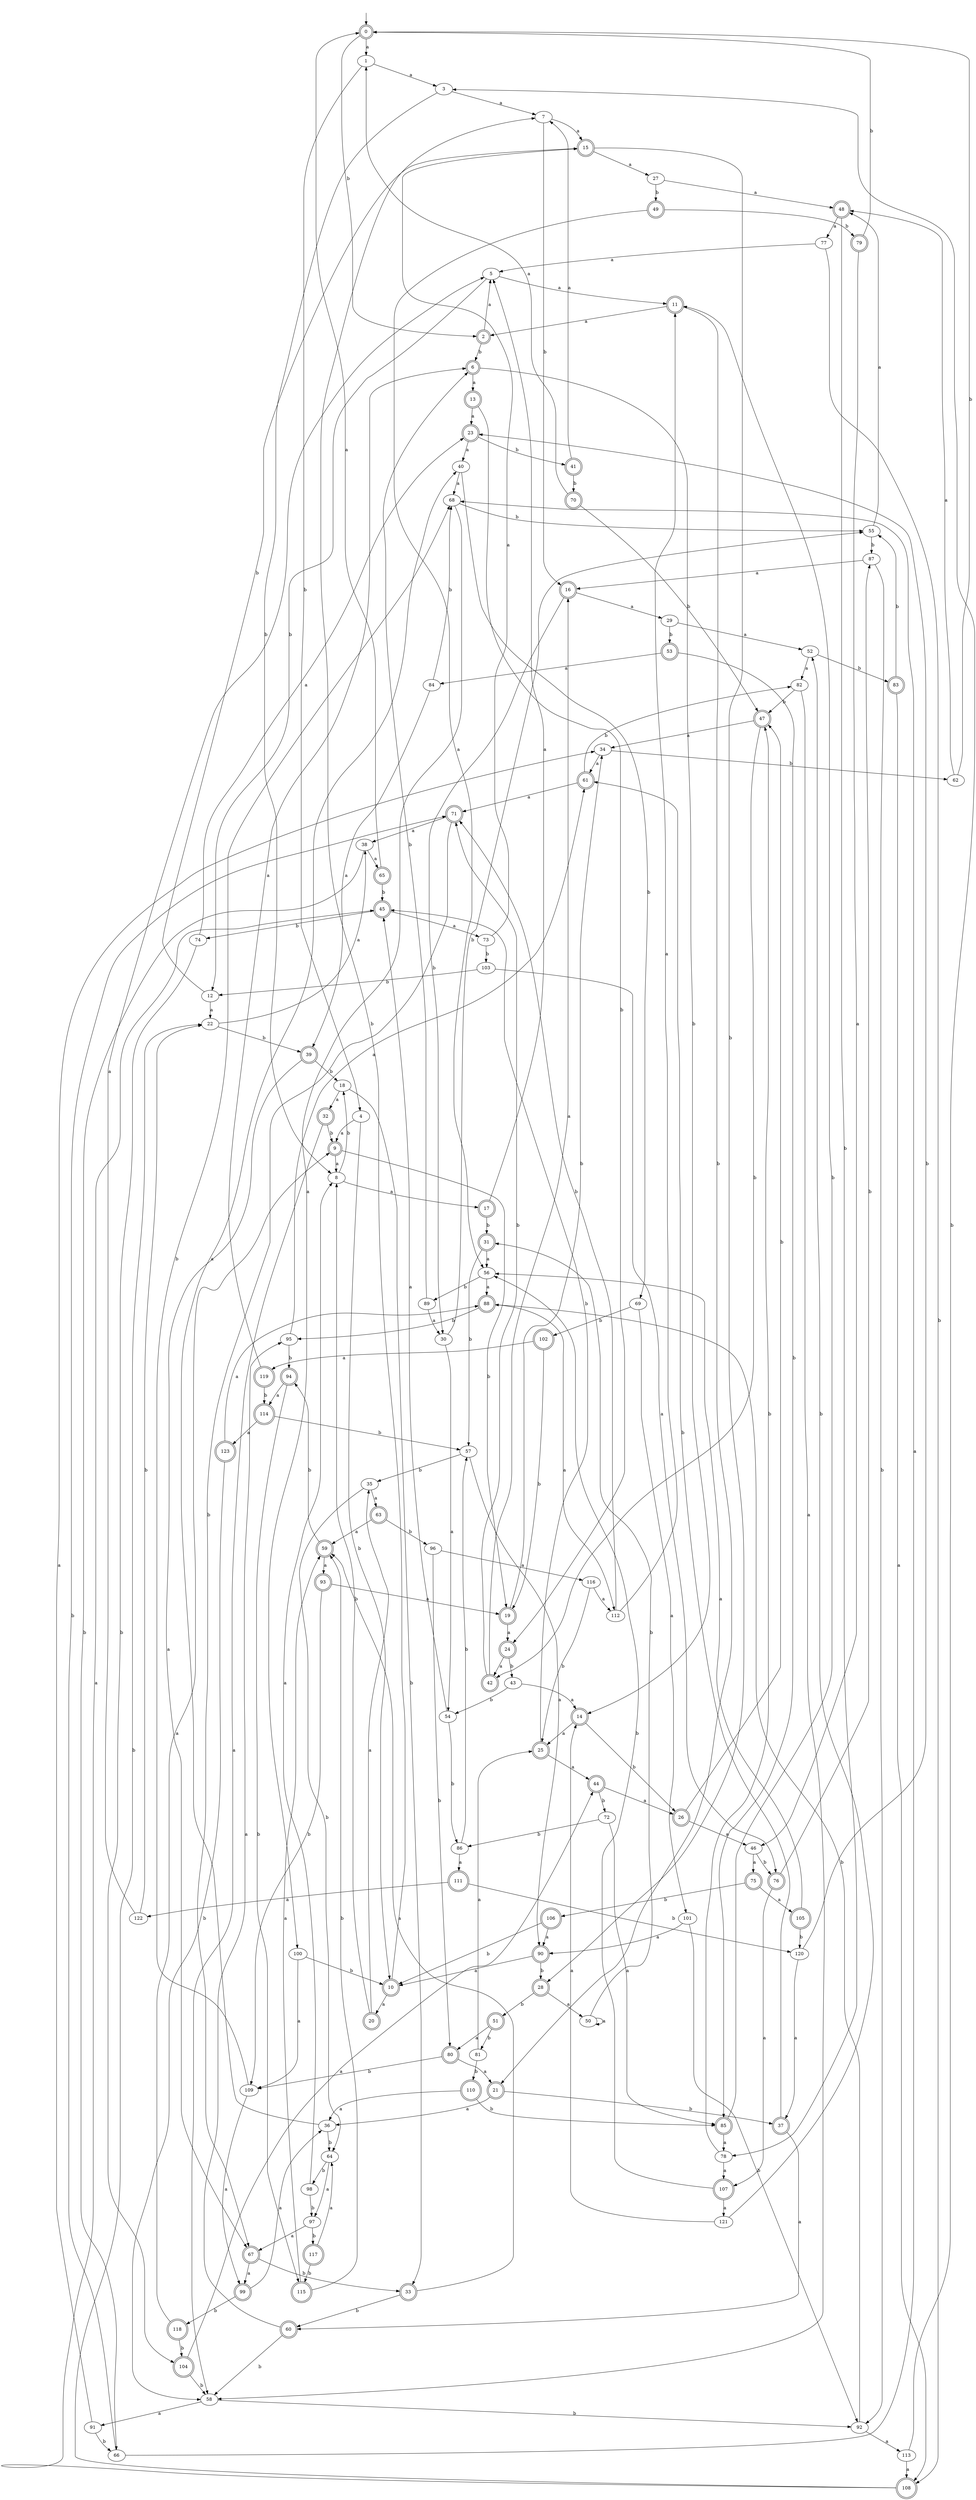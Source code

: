 digraph RandomDFA {
  __start0 [label="", shape=none];
  __start0 -> 0 [label=""];
  0 [shape=circle] [shape=doublecircle]
  0 -> 1 [label="a"]
  0 -> 2 [label="b"]
  1
  1 -> 3 [label="a"]
  1 -> 4 [label="b"]
  2 [shape=doublecircle]
  2 -> 5 [label="a"]
  2 -> 6 [label="b"]
  3
  3 -> 7 [label="a"]
  3 -> 8 [label="b"]
  4
  4 -> 9 [label="a"]
  4 -> 10 [label="b"]
  5
  5 -> 11 [label="a"]
  5 -> 12 [label="b"]
  6 [shape=doublecircle]
  6 -> 13 [label="a"]
  6 -> 14 [label="b"]
  7
  7 -> 15 [label="a"]
  7 -> 16 [label="b"]
  8
  8 -> 17 [label="a"]
  8 -> 18 [label="b"]
  9 [shape=doublecircle]
  9 -> 8 [label="a"]
  9 -> 19 [label="b"]
  10 [shape=doublecircle]
  10 -> 20 [label="a"]
  10 -> 7 [label="b"]
  11 [shape=doublecircle]
  11 -> 2 [label="a"]
  11 -> 21 [label="b"]
  12
  12 -> 22 [label="a"]
  12 -> 15 [label="b"]
  13 [shape=doublecircle]
  13 -> 23 [label="a"]
  13 -> 24 [label="b"]
  14 [shape=doublecircle]
  14 -> 25 [label="a"]
  14 -> 26 [label="b"]
  15 [shape=doublecircle]
  15 -> 27 [label="a"]
  15 -> 28 [label="b"]
  16 [shape=doublecircle]
  16 -> 29 [label="a"]
  16 -> 30 [label="b"]
  17 [shape=doublecircle]
  17 -> 5 [label="a"]
  17 -> 31 [label="b"]
  18
  18 -> 32 [label="a"]
  18 -> 33 [label="b"]
  19 [shape=doublecircle]
  19 -> 24 [label="a"]
  19 -> 34 [label="b"]
  20 [shape=doublecircle]
  20 -> 35 [label="a"]
  20 -> 8 [label="b"]
  21 [shape=doublecircle]
  21 -> 36 [label="a"]
  21 -> 37 [label="b"]
  22
  22 -> 38 [label="a"]
  22 -> 39 [label="b"]
  23 [shape=doublecircle]
  23 -> 40 [label="a"]
  23 -> 41 [label="b"]
  24 [shape=doublecircle]
  24 -> 42 [label="a"]
  24 -> 43 [label="b"]
  25 [shape=doublecircle]
  25 -> 44 [label="a"]
  25 -> 45 [label="b"]
  26 [shape=doublecircle]
  26 -> 46 [label="a"]
  26 -> 47 [label="b"]
  27
  27 -> 48 [label="a"]
  27 -> 49 [label="b"]
  28 [shape=doublecircle]
  28 -> 50 [label="a"]
  28 -> 51 [label="b"]
  29
  29 -> 52 [label="a"]
  29 -> 53 [label="b"]
  30
  30 -> 54 [label="a"]
  30 -> 55 [label="b"]
  31 [shape=doublecircle]
  31 -> 56 [label="a"]
  31 -> 57 [label="b"]
  32 [shape=doublecircle]
  32 -> 58 [label="a"]
  32 -> 9 [label="b"]
  33 [shape=doublecircle]
  33 -> 59 [label="a"]
  33 -> 60 [label="b"]
  34
  34 -> 61 [label="a"]
  34 -> 62 [label="b"]
  35
  35 -> 63 [label="a"]
  35 -> 64 [label="b"]
  36
  36 -> 40 [label="a"]
  36 -> 64 [label="b"]
  37 [shape=doublecircle]
  37 -> 60 [label="a"]
  37 -> 61 [label="b"]
  38
  38 -> 65 [label="a"]
  38 -> 66 [label="b"]
  39 [shape=doublecircle]
  39 -> 67 [label="a"]
  39 -> 18 [label="b"]
  40
  40 -> 68 [label="a"]
  40 -> 69 [label="b"]
  41 [shape=doublecircle]
  41 -> 7 [label="a"]
  41 -> 70 [label="b"]
  42 [shape=doublecircle]
  42 -> 16 [label="a"]
  42 -> 71 [label="b"]
  43
  43 -> 14 [label="a"]
  43 -> 54 [label="b"]
  44 [shape=doublecircle]
  44 -> 26 [label="a"]
  44 -> 72 [label="b"]
  45 [shape=doublecircle]
  45 -> 73 [label="a"]
  45 -> 74 [label="b"]
  46
  46 -> 75 [label="a"]
  46 -> 76 [label="b"]
  47 [shape=doublecircle]
  47 -> 34 [label="a"]
  47 -> 42 [label="b"]
  48 [shape=doublecircle]
  48 -> 77 [label="a"]
  48 -> 78 [label="b"]
  49 [shape=doublecircle]
  49 -> 56 [label="a"]
  49 -> 79 [label="b"]
  50
  50 -> 50 [label="a"]
  50 -> 31 [label="b"]
  51 [shape=doublecircle]
  51 -> 80 [label="a"]
  51 -> 81 [label="b"]
  52
  52 -> 82 [label="a"]
  52 -> 83 [label="b"]
  53 [shape=doublecircle]
  53 -> 84 [label="a"]
  53 -> 85 [label="b"]
  54
  54 -> 45 [label="a"]
  54 -> 86 [label="b"]
  55
  55 -> 48 [label="a"]
  55 -> 87 [label="b"]
  56
  56 -> 88 [label="a"]
  56 -> 89 [label="b"]
  57
  57 -> 90 [label="a"]
  57 -> 35 [label="b"]
  58
  58 -> 91 [label="a"]
  58 -> 92 [label="b"]
  59 [shape=doublecircle]
  59 -> 93 [label="a"]
  59 -> 94 [label="b"]
  60 [shape=doublecircle]
  60 -> 95 [label="a"]
  60 -> 58 [label="b"]
  61 [shape=doublecircle]
  61 -> 71 [label="a"]
  61 -> 82 [label="b"]
  62
  62 -> 48 [label="a"]
  62 -> 0 [label="b"]
  63 [shape=doublecircle]
  63 -> 59 [label="a"]
  63 -> 96 [label="b"]
  64
  64 -> 97 [label="a"]
  64 -> 98 [label="b"]
  65 [shape=doublecircle]
  65 -> 0 [label="a"]
  65 -> 45 [label="b"]
  66
  66 -> 68 [label="a"]
  66 -> 71 [label="b"]
  67 [shape=doublecircle]
  67 -> 99 [label="a"]
  67 -> 33 [label="b"]
  68
  68 -> 100 [label="a"]
  68 -> 55 [label="b"]
  69
  69 -> 101 [label="a"]
  69 -> 102 [label="b"]
  70 [shape=doublecircle]
  70 -> 1 [label="a"]
  70 -> 47 [label="b"]
  71 [shape=doublecircle]
  71 -> 38 [label="a"]
  71 -> 67 [label="b"]
  72
  72 -> 85 [label="a"]
  72 -> 86 [label="b"]
  73
  73 -> 15 [label="a"]
  73 -> 103 [label="b"]
  74
  74 -> 23 [label="a"]
  74 -> 104 [label="b"]
  75 [shape=doublecircle]
  75 -> 105 [label="a"]
  75 -> 106 [label="b"]
  76 [shape=doublecircle]
  76 -> 107 [label="a"]
  76 -> 87 [label="b"]
  77
  77 -> 5 [label="a"]
  77 -> 108 [label="b"]
  78
  78 -> 107 [label="a"]
  78 -> 47 [label="b"]
  79 [shape=doublecircle]
  79 -> 46 [label="a"]
  79 -> 0 [label="b"]
  80 [shape=doublecircle]
  80 -> 21 [label="a"]
  80 -> 109 [label="b"]
  81
  81 -> 25 [label="a"]
  81 -> 110 [label="b"]
  82
  82 -> 58 [label="a"]
  82 -> 47 [label="b"]
  83 [shape=doublecircle]
  83 -> 108 [label="a"]
  83 -> 55 [label="b"]
  84
  84 -> 39 [label="a"]
  84 -> 68 [label="b"]
  85 [shape=doublecircle]
  85 -> 78 [label="a"]
  85 -> 11 [label="b"]
  86
  86 -> 111 [label="a"]
  86 -> 57 [label="b"]
  87
  87 -> 16 [label="a"]
  87 -> 92 [label="b"]
  88 [shape=doublecircle]
  88 -> 112 [label="a"]
  88 -> 95 [label="b"]
  89
  89 -> 30 [label="a"]
  89 -> 6 [label="b"]
  90 [shape=doublecircle]
  90 -> 10 [label="a"]
  90 -> 28 [label="b"]
  91
  91 -> 34 [label="a"]
  91 -> 66 [label="b"]
  92
  92 -> 113 [label="a"]
  92 -> 88 [label="b"]
  93 [shape=doublecircle]
  93 -> 19 [label="a"]
  93 -> 109 [label="b"]
  94 [shape=doublecircle]
  94 -> 114 [label="a"]
  94 -> 115 [label="b"]
  95
  95 -> 61 [label="a"]
  95 -> 94 [label="b"]
  96
  96 -> 116 [label="a"]
  96 -> 80 [label="b"]
  97
  97 -> 67 [label="a"]
  97 -> 117 [label="b"]
  98
  98 -> 8 [label="a"]
  98 -> 97 [label="b"]
  99 [shape=doublecircle]
  99 -> 36 [label="a"]
  99 -> 118 [label="b"]
  100
  100 -> 109 [label="a"]
  100 -> 10 [label="b"]
  101
  101 -> 90 [label="a"]
  101 -> 92 [label="b"]
  102 [shape=doublecircle]
  102 -> 119 [label="a"]
  102 -> 19 [label="b"]
  103
  103 -> 76 [label="a"]
  103 -> 12 [label="b"]
  104 [shape=doublecircle]
  104 -> 44 [label="a"]
  104 -> 58 [label="b"]
  105 [shape=doublecircle]
  105 -> 56 [label="a"]
  105 -> 120 [label="b"]
  106 [shape=doublecircle]
  106 -> 90 [label="a"]
  106 -> 10 [label="b"]
  107 [shape=doublecircle]
  107 -> 121 [label="a"]
  107 -> 56 [label="b"]
  108 [shape=doublecircle]
  108 -> 45 [label="a"]
  108 -> 22 [label="b"]
  109
  109 -> 99 [label="a"]
  109 -> 68 [label="b"]
  110 [shape=doublecircle]
  110 -> 36 [label="a"]
  110 -> 85 [label="b"]
  111 [shape=doublecircle]
  111 -> 122 [label="a"]
  111 -> 120 [label="b"]
  112
  112 -> 11 [label="a"]
  112 -> 71 [label="b"]
  113
  113 -> 108 [label="a"]
  113 -> 3 [label="b"]
  114 [shape=doublecircle]
  114 -> 123 [label="a"]
  114 -> 57 [label="b"]
  115 [shape=doublecircle]
  115 -> 59 [label="a"]
  115 -> 59 [label="b"]
  116
  116 -> 112 [label="a"]
  116 -> 25 [label="b"]
  117 [shape=doublecircle]
  117 -> 64 [label="a"]
  117 -> 115 [label="b"]
  118 [shape=doublecircle]
  118 -> 9 [label="a"]
  118 -> 104 [label="b"]
  119 [shape=doublecircle]
  119 -> 6 [label="a"]
  119 -> 114 [label="b"]
  120
  120 -> 37 [label="a"]
  120 -> 23 [label="b"]
  121
  121 -> 14 [label="a"]
  121 -> 52 [label="b"]
  122
  122 -> 5 [label="a"]
  122 -> 22 [label="b"]
  123 [shape=doublecircle]
  123 -> 88 [label="a"]
  123 -> 58 [label="b"]
}
